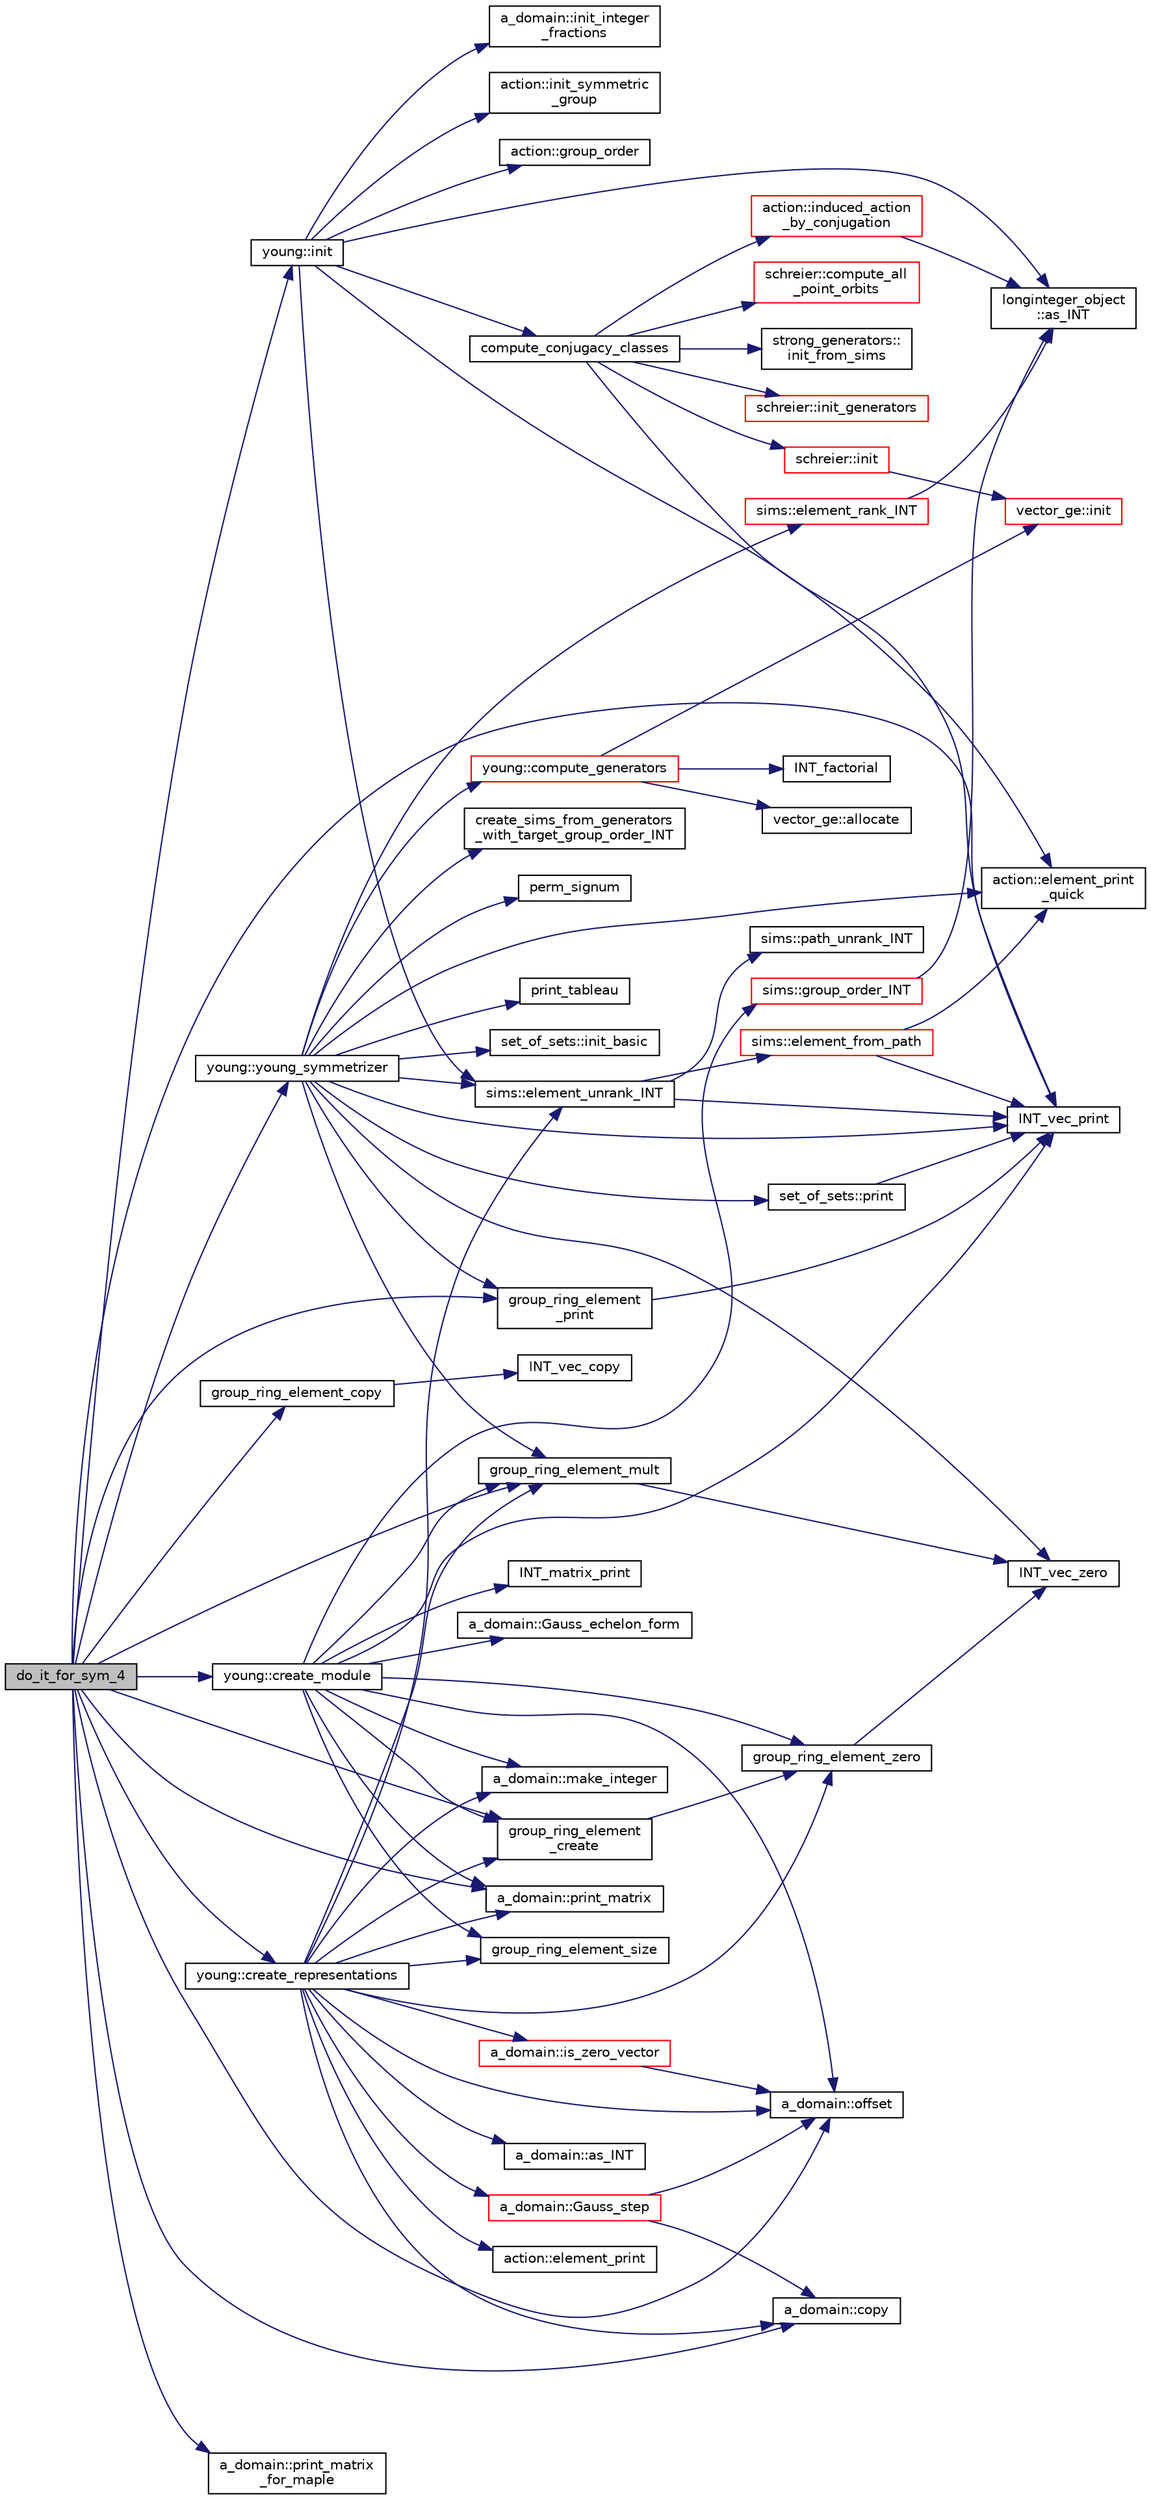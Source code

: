 digraph "do_it_for_sym_4"
{
  edge [fontname="Helvetica",fontsize="10",labelfontname="Helvetica",labelfontsize="10"];
  node [fontname="Helvetica",fontsize="10",shape=record];
  rankdir="LR";
  Node0 [label="do_it_for_sym_4",height=0.2,width=0.4,color="black", fillcolor="grey75", style="filled", fontcolor="black"];
  Node0 -> Node1 [color="midnightblue",fontsize="10",style="solid",fontname="Helvetica"];
  Node1 [label="young::init",height=0.2,width=0.4,color="black", fillcolor="white", style="filled",URL="$dd/d68/classyoung.html#abbcd21425b16be0635f5ede77c0cdc28"];
  Node1 -> Node2 [color="midnightblue",fontsize="10",style="solid",fontname="Helvetica"];
  Node2 [label="action::init_symmetric\l_group",height=0.2,width=0.4,color="black", fillcolor="white", style="filled",URL="$d2/d86/classaction.html#ac6d0d7bdfba9eb39febe3c2f0bd38281"];
  Node1 -> Node3 [color="midnightblue",fontsize="10",style="solid",fontname="Helvetica"];
  Node3 [label="action::group_order",height=0.2,width=0.4,color="black", fillcolor="white", style="filled",URL="$d2/d86/classaction.html#ad1f69adb27041311d2e7be96e39388d4"];
  Node1 -> Node4 [color="midnightblue",fontsize="10",style="solid",fontname="Helvetica"];
  Node4 [label="longinteger_object\l::as_INT",height=0.2,width=0.4,color="black", fillcolor="white", style="filled",URL="$dd/d7e/classlonginteger__object.html#afb992d4679a6741acc63c8bcba27971e"];
  Node1 -> Node5 [color="midnightblue",fontsize="10",style="solid",fontname="Helvetica"];
  Node5 [label="sims::element_unrank_INT",height=0.2,width=0.4,color="black", fillcolor="white", style="filled",URL="$d9/df3/classsims.html#a435d84bb7bf7292f14593b2a4344151f"];
  Node5 -> Node6 [color="midnightblue",fontsize="10",style="solid",fontname="Helvetica"];
  Node6 [label="sims::path_unrank_INT",height=0.2,width=0.4,color="black", fillcolor="white", style="filled",URL="$d9/df3/classsims.html#a8ae2ffa971c2aac809d83c18e4e91926"];
  Node5 -> Node7 [color="midnightblue",fontsize="10",style="solid",fontname="Helvetica"];
  Node7 [label="INT_vec_print",height=0.2,width=0.4,color="black", fillcolor="white", style="filled",URL="$df/dbf/sajeeb_8_c.html#a79a5901af0b47dd0d694109543c027fe"];
  Node5 -> Node8 [color="midnightblue",fontsize="10",style="solid",fontname="Helvetica"];
  Node8 [label="sims::element_from_path",height=0.2,width=0.4,color="red", fillcolor="white", style="filled",URL="$d9/df3/classsims.html#a4a9bc25b1b8e61ba34d6d3d9f9fb8ab8"];
  Node8 -> Node7 [color="midnightblue",fontsize="10",style="solid",fontname="Helvetica"];
  Node8 -> Node14 [color="midnightblue",fontsize="10",style="solid",fontname="Helvetica"];
  Node14 [label="action::element_print\l_quick",height=0.2,width=0.4,color="black", fillcolor="white", style="filled",URL="$d2/d86/classaction.html#a4844680cf6750396f76494a28655265b"];
  Node1 -> Node14 [color="midnightblue",fontsize="10",style="solid",fontname="Helvetica"];
  Node1 -> Node18 [color="midnightblue",fontsize="10",style="solid",fontname="Helvetica"];
  Node18 [label="compute_conjugacy_classes",height=0.2,width=0.4,color="black", fillcolor="white", style="filled",URL="$d5/d90/action__global_8_c.html#a3a3f311d8e19e481707b3e54dbb35066"];
  Node18 -> Node19 [color="midnightblue",fontsize="10",style="solid",fontname="Helvetica"];
  Node19 [label="action::induced_action\l_by_conjugation",height=0.2,width=0.4,color="red", fillcolor="white", style="filled",URL="$d2/d86/classaction.html#a45fb7703c6acac791acdcde339d21cc2"];
  Node19 -> Node4 [color="midnightblue",fontsize="10",style="solid",fontname="Helvetica"];
  Node18 -> Node491 [color="midnightblue",fontsize="10",style="solid",fontname="Helvetica"];
  Node491 [label="schreier::init",height=0.2,width=0.4,color="red", fillcolor="white", style="filled",URL="$d3/dd6/classschreier.html#a7443bebde2aa08acae16c0ff29c9abcf"];
  Node491 -> Node367 [color="midnightblue",fontsize="10",style="solid",fontname="Helvetica"];
  Node367 [label="vector_ge::init",height=0.2,width=0.4,color="red", fillcolor="white", style="filled",URL="$d4/d6e/classvector__ge.html#afe1d6befd1f1501e6be34afbaa9d30a8"];
  Node18 -> Node489 [color="midnightblue",fontsize="10",style="solid",fontname="Helvetica"];
  Node489 [label="strong_generators::\linit_from_sims",height=0.2,width=0.4,color="black", fillcolor="white", style="filled",URL="$dc/d09/classstrong__generators.html#a2b997decdab82e889c1151f29a846a66"];
  Node18 -> Node494 [color="midnightblue",fontsize="10",style="solid",fontname="Helvetica"];
  Node494 [label="schreier::init_generators",height=0.2,width=0.4,color="red", fillcolor="white", style="filled",URL="$d3/dd6/classschreier.html#a04fd581636085a7414e1b5d1004e44e0"];
  Node18 -> Node495 [color="midnightblue",fontsize="10",style="solid",fontname="Helvetica"];
  Node495 [label="schreier::compute_all\l_point_orbits",height=0.2,width=0.4,color="red", fillcolor="white", style="filled",URL="$d3/dd6/classschreier.html#a1deec048f51f380bc3476d4cd4d95e94"];
  Node18 -> Node7 [color="midnightblue",fontsize="10",style="solid",fontname="Helvetica"];
  Node1 -> Node518 [color="midnightblue",fontsize="10",style="solid",fontname="Helvetica"];
  Node518 [label="a_domain::init_integer\l_fractions",height=0.2,width=0.4,color="black", fillcolor="white", style="filled",URL="$db/dd1/classa__domain.html#a78ac7c303c06cd4337514fd7e02838e2"];
  Node0 -> Node519 [color="midnightblue",fontsize="10",style="solid",fontname="Helvetica"];
  Node519 [label="group_ring_element\l_create",height=0.2,width=0.4,color="black", fillcolor="white", style="filled",URL="$d5/d90/action__global_8_c.html#ada8daaf3a2b856f318124282d698a183"];
  Node519 -> Node520 [color="midnightblue",fontsize="10",style="solid",fontname="Helvetica"];
  Node520 [label="group_ring_element_zero",height=0.2,width=0.4,color="black", fillcolor="white", style="filled",URL="$d5/d90/action__global_8_c.html#a1927d1005f9747c543f4fbd7b3b4d2cf"];
  Node520 -> Node89 [color="midnightblue",fontsize="10",style="solid",fontname="Helvetica"];
  Node89 [label="INT_vec_zero",height=0.2,width=0.4,color="black", fillcolor="white", style="filled",URL="$df/dbf/sajeeb_8_c.html#aa8c9c7977203577026080f546fe4980f"];
  Node0 -> Node7 [color="midnightblue",fontsize="10",style="solid",fontname="Helvetica"];
  Node0 -> Node521 [color="midnightblue",fontsize="10",style="solid",fontname="Helvetica"];
  Node521 [label="young::young_symmetrizer",height=0.2,width=0.4,color="black", fillcolor="white", style="filled",URL="$dd/d68/classyoung.html#aa278452dc9aa374d4f84cf0e4d0204bf"];
  Node521 -> Node7 [color="midnightblue",fontsize="10",style="solid",fontname="Helvetica"];
  Node521 -> Node522 [color="midnightblue",fontsize="10",style="solid",fontname="Helvetica"];
  Node522 [label="print_tableau",height=0.2,width=0.4,color="black", fillcolor="white", style="filled",URL="$d2/d7c/combinatorics_8_c.html#adec8ea5e9ef692fa342b4e632240904d"];
  Node521 -> Node523 [color="midnightblue",fontsize="10",style="solid",fontname="Helvetica"];
  Node523 [label="set_of_sets::init_basic",height=0.2,width=0.4,color="black", fillcolor="white", style="filled",URL="$da/dd6/classset__of__sets.html#ae9b4f064df3c95d1aaec58ca6eeeb0ed"];
  Node521 -> Node524 [color="midnightblue",fontsize="10",style="solid",fontname="Helvetica"];
  Node524 [label="set_of_sets::print",height=0.2,width=0.4,color="black", fillcolor="white", style="filled",URL="$da/dd6/classset__of__sets.html#a2da4eef3013824a9c1453ca7cdb98a9c"];
  Node524 -> Node7 [color="midnightblue",fontsize="10",style="solid",fontname="Helvetica"];
  Node521 -> Node525 [color="midnightblue",fontsize="10",style="solid",fontname="Helvetica"];
  Node525 [label="young::compute_generators",height=0.2,width=0.4,color="red", fillcolor="white", style="filled",URL="$dd/d68/classyoung.html#a26c8929e3f3f49437e3241f5d627ee20"];
  Node525 -> Node367 [color="midnightblue",fontsize="10",style="solid",fontname="Helvetica"];
  Node525 -> Node369 [color="midnightblue",fontsize="10",style="solid",fontname="Helvetica"];
  Node369 [label="vector_ge::allocate",height=0.2,width=0.4,color="black", fillcolor="white", style="filled",URL="$d4/d6e/classvector__ge.html#a35b062a9201b30f0a87bf87702d243ae"];
  Node525 -> Node526 [color="midnightblue",fontsize="10",style="solid",fontname="Helvetica"];
  Node526 [label="INT_factorial",height=0.2,width=0.4,color="black", fillcolor="white", style="filled",URL="$d2/d7c/combinatorics_8_c.html#a228d7270584751e8bcdd0980b89948c7"];
  Node521 -> Node527 [color="midnightblue",fontsize="10",style="solid",fontname="Helvetica"];
  Node527 [label="create_sims_from_generators\l_with_target_group_order_INT",height=0.2,width=0.4,color="black", fillcolor="white", style="filled",URL="$d2/d3a/group__theory_8h.html#a4e7d0b5c218eb15f66a0714069168efb"];
  Node521 -> Node5 [color="midnightblue",fontsize="10",style="solid",fontname="Helvetica"];
  Node521 -> Node14 [color="midnightblue",fontsize="10",style="solid",fontname="Helvetica"];
  Node521 -> Node89 [color="midnightblue",fontsize="10",style="solid",fontname="Helvetica"];
  Node521 -> Node25 [color="midnightblue",fontsize="10",style="solid",fontname="Helvetica"];
  Node25 [label="sims::element_rank_INT",height=0.2,width=0.4,color="red", fillcolor="white", style="filled",URL="$d9/df3/classsims.html#a8ff29017c518c9ed459a7ea9eade2974"];
  Node25 -> Node4 [color="midnightblue",fontsize="10",style="solid",fontname="Helvetica"];
  Node521 -> Node69 [color="midnightblue",fontsize="10",style="solid",fontname="Helvetica"];
  Node69 [label="perm_signum",height=0.2,width=0.4,color="black", fillcolor="white", style="filled",URL="$d2/d7c/combinatorics_8_c.html#aba59241974eef0c0a89e0a408327c3a9"];
  Node521 -> Node528 [color="midnightblue",fontsize="10",style="solid",fontname="Helvetica"];
  Node528 [label="group_ring_element\l_print",height=0.2,width=0.4,color="black", fillcolor="white", style="filled",URL="$d5/d90/action__global_8_c.html#ade71b852e79498cf1119faf78034b7b2"];
  Node528 -> Node7 [color="midnightblue",fontsize="10",style="solid",fontname="Helvetica"];
  Node521 -> Node529 [color="midnightblue",fontsize="10",style="solid",fontname="Helvetica"];
  Node529 [label="group_ring_element_mult",height=0.2,width=0.4,color="black", fillcolor="white", style="filled",URL="$d5/d90/action__global_8_c.html#a0ac80b53427a7aa24a18f9f860819a6d"];
  Node529 -> Node89 [color="midnightblue",fontsize="10",style="solid",fontname="Helvetica"];
  Node0 -> Node528 [color="midnightblue",fontsize="10",style="solid",fontname="Helvetica"];
  Node0 -> Node530 [color="midnightblue",fontsize="10",style="solid",fontname="Helvetica"];
  Node530 [label="group_ring_element_copy",height=0.2,width=0.4,color="black", fillcolor="white", style="filled",URL="$d5/d90/action__global_8_c.html#a7afb8c47b30d0033c84e08329a72083c"];
  Node530 -> Node56 [color="midnightblue",fontsize="10",style="solid",fontname="Helvetica"];
  Node56 [label="INT_vec_copy",height=0.2,width=0.4,color="black", fillcolor="white", style="filled",URL="$df/dbf/sajeeb_8_c.html#ac2d875e27e009af6ec04d17254d11075"];
  Node0 -> Node529 [color="midnightblue",fontsize="10",style="solid",fontname="Helvetica"];
  Node0 -> Node531 [color="midnightblue",fontsize="10",style="solid",fontname="Helvetica"];
  Node531 [label="young::create_module",height=0.2,width=0.4,color="black", fillcolor="white", style="filled",URL="$dd/d68/classyoung.html#a552fe75292286e49ee0d3f282ea03f8e"];
  Node531 -> Node532 [color="midnightblue",fontsize="10",style="solid",fontname="Helvetica"];
  Node532 [label="sims::group_order_INT",height=0.2,width=0.4,color="red", fillcolor="white", style="filled",URL="$d9/df3/classsims.html#a26f7773de3c1fafc2230349ea3e3bfcb"];
  Node532 -> Node4 [color="midnightblue",fontsize="10",style="solid",fontname="Helvetica"];
  Node531 -> Node533 [color="midnightblue",fontsize="10",style="solid",fontname="Helvetica"];
  Node533 [label="group_ring_element_size",height=0.2,width=0.4,color="black", fillcolor="white", style="filled",URL="$d5/d90/action__global_8_c.html#aa69f0f133e04605fcbcf60c2a20e5621"];
  Node531 -> Node519 [color="midnightblue",fontsize="10",style="solid",fontname="Helvetica"];
  Node531 -> Node520 [color="midnightblue",fontsize="10",style="solid",fontname="Helvetica"];
  Node531 -> Node529 [color="midnightblue",fontsize="10",style="solid",fontname="Helvetica"];
  Node531 -> Node90 [color="midnightblue",fontsize="10",style="solid",fontname="Helvetica"];
  Node90 [label="INT_matrix_print",height=0.2,width=0.4,color="black", fillcolor="white", style="filled",URL="$d5/db4/io__and__os_8h.html#afd4180a24bef3a2b584668a4eaf607ff"];
  Node531 -> Node534 [color="midnightblue",fontsize="10",style="solid",fontname="Helvetica"];
  Node534 [label="a_domain::make_integer",height=0.2,width=0.4,color="black", fillcolor="white", style="filled",URL="$db/dd1/classa__domain.html#aa2df348536ab3b2a701a9bf287c2f248"];
  Node531 -> Node535 [color="midnightblue",fontsize="10",style="solid",fontname="Helvetica"];
  Node535 [label="a_domain::offset",height=0.2,width=0.4,color="black", fillcolor="white", style="filled",URL="$db/dd1/classa__domain.html#a62f150e399aec130df913d65a7772ff3"];
  Node531 -> Node536 [color="midnightblue",fontsize="10",style="solid",fontname="Helvetica"];
  Node536 [label="a_domain::print_matrix",height=0.2,width=0.4,color="black", fillcolor="white", style="filled",URL="$db/dd1/classa__domain.html#a5d2acb9c01e71e0e925e954b17861d19"];
  Node531 -> Node537 [color="midnightblue",fontsize="10",style="solid",fontname="Helvetica"];
  Node537 [label="a_domain::Gauss_echelon_form",height=0.2,width=0.4,color="black", fillcolor="white", style="filled",URL="$db/dd1/classa__domain.html#a155391ce053a94e6944573966511adb5"];
  Node531 -> Node7 [color="midnightblue",fontsize="10",style="solid",fontname="Helvetica"];
  Node0 -> Node536 [color="midnightblue",fontsize="10",style="solid",fontname="Helvetica"];
  Node0 -> Node538 [color="midnightblue",fontsize="10",style="solid",fontname="Helvetica"];
  Node538 [label="a_domain::copy",height=0.2,width=0.4,color="black", fillcolor="white", style="filled",URL="$db/dd1/classa__domain.html#a0a6f28f247762f79caeca959f58440bc"];
  Node0 -> Node535 [color="midnightblue",fontsize="10",style="solid",fontname="Helvetica"];
  Node0 -> Node539 [color="midnightblue",fontsize="10",style="solid",fontname="Helvetica"];
  Node539 [label="young::create_representations",height=0.2,width=0.4,color="black", fillcolor="white", style="filled",URL="$dd/d68/classyoung.html#ac8179e6c679636e61f6effd72e392a15"];
  Node539 -> Node533 [color="midnightblue",fontsize="10",style="solid",fontname="Helvetica"];
  Node539 -> Node519 [color="midnightblue",fontsize="10",style="solid",fontname="Helvetica"];
  Node539 -> Node540 [color="midnightblue",fontsize="10",style="solid",fontname="Helvetica"];
  Node540 [label="a_domain::as_INT",height=0.2,width=0.4,color="black", fillcolor="white", style="filled",URL="$db/dd1/classa__domain.html#ac7988cb523f4a5d141f066c9e78a59a8"];
  Node539 -> Node535 [color="midnightblue",fontsize="10",style="solid",fontname="Helvetica"];
  Node539 -> Node520 [color="midnightblue",fontsize="10",style="solid",fontname="Helvetica"];
  Node539 -> Node529 [color="midnightblue",fontsize="10",style="solid",fontname="Helvetica"];
  Node539 -> Node538 [color="midnightblue",fontsize="10",style="solid",fontname="Helvetica"];
  Node539 -> Node534 [color="midnightblue",fontsize="10",style="solid",fontname="Helvetica"];
  Node539 -> Node536 [color="midnightblue",fontsize="10",style="solid",fontname="Helvetica"];
  Node539 -> Node541 [color="midnightblue",fontsize="10",style="solid",fontname="Helvetica"];
  Node541 [label="a_domain::Gauss_step",height=0.2,width=0.4,color="red", fillcolor="white", style="filled",URL="$db/dd1/classa__domain.html#af3b9321ab12d926c21a8fc4cb7d7d203"];
  Node541 -> Node535 [color="midnightblue",fontsize="10",style="solid",fontname="Helvetica"];
  Node541 -> Node538 [color="midnightblue",fontsize="10",style="solid",fontname="Helvetica"];
  Node539 -> Node550 [color="midnightblue",fontsize="10",style="solid",fontname="Helvetica"];
  Node550 [label="a_domain::is_zero_vector",height=0.2,width=0.4,color="red", fillcolor="white", style="filled",URL="$db/dd1/classa__domain.html#ae912852fba4368a5dc10b3cf21d1ce71"];
  Node550 -> Node535 [color="midnightblue",fontsize="10",style="solid",fontname="Helvetica"];
  Node539 -> Node5 [color="midnightblue",fontsize="10",style="solid",fontname="Helvetica"];
  Node539 -> Node34 [color="midnightblue",fontsize="10",style="solid",fontname="Helvetica"];
  Node34 [label="action::element_print",height=0.2,width=0.4,color="black", fillcolor="white", style="filled",URL="$d2/d86/classaction.html#ae38c3ef3c1125213733d63c6fc3c40cd"];
  Node0 -> Node551 [color="midnightblue",fontsize="10",style="solid",fontname="Helvetica"];
  Node551 [label="a_domain::print_matrix\l_for_maple",height=0.2,width=0.4,color="black", fillcolor="white", style="filled",URL="$db/dd1/classa__domain.html#ab50802b5b64e348d1e9c15e25052052c"];
}
